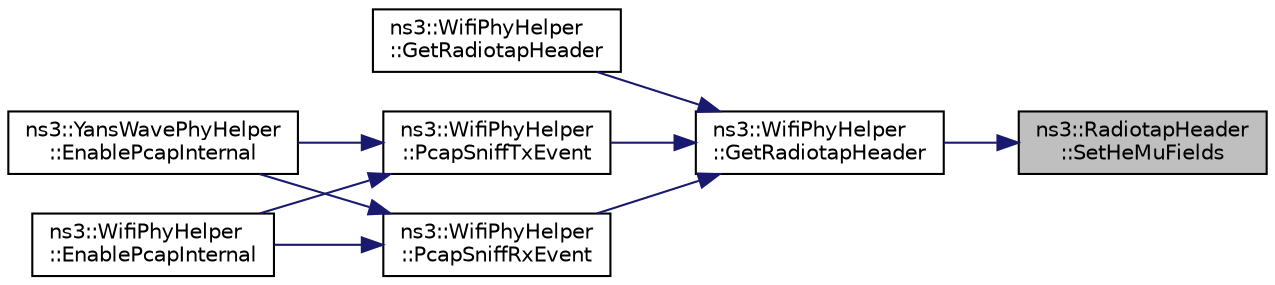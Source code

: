 digraph "ns3::RadiotapHeader::SetHeMuFields"
{
 // LATEX_PDF_SIZE
  edge [fontname="Helvetica",fontsize="10",labelfontname="Helvetica",labelfontsize="10"];
  node [fontname="Helvetica",fontsize="10",shape=record];
  rankdir="RL";
  Node1 [label="ns3::RadiotapHeader\l::SetHeMuFields",height=0.2,width=0.4,color="black", fillcolor="grey75", style="filled", fontcolor="black",tooltip="Set the HE MU fields."];
  Node1 -> Node2 [dir="back",color="midnightblue",fontsize="10",style="solid",fontname="Helvetica"];
  Node2 [label="ns3::WifiPhyHelper\l::GetRadiotapHeader",height=0.2,width=0.4,color="black", fillcolor="white", style="filled",URL="$classns3_1_1_wifi_phy_helper.html#ad81031ab5a8a49fe4d1c70d930cd2b76",tooltip="Get the Radiotap header for a transmitted packet."];
  Node2 -> Node3 [dir="back",color="midnightblue",fontsize="10",style="solid",fontname="Helvetica"];
  Node3 [label="ns3::WifiPhyHelper\l::GetRadiotapHeader",height=0.2,width=0.4,color="black", fillcolor="white", style="filled",URL="$classns3_1_1_wifi_phy_helper.html#a7dbbfd397caab143c64dddff01c5eaea",tooltip="Get the Radiotap header for a received packet."];
  Node2 -> Node4 [dir="back",color="midnightblue",fontsize="10",style="solid",fontname="Helvetica"];
  Node4 [label="ns3::WifiPhyHelper\l::PcapSniffRxEvent",height=0.2,width=0.4,color="black", fillcolor="white", style="filled",URL="$classns3_1_1_wifi_phy_helper.html#a734d8335af5fb3db2e93a80195faccea",tooltip=" "];
  Node4 -> Node5 [dir="back",color="midnightblue",fontsize="10",style="solid",fontname="Helvetica"];
  Node5 [label="ns3::YansWavePhyHelper\l::EnablePcapInternal",height=0.2,width=0.4,color="black", fillcolor="white", style="filled",URL="$classns3_1_1_yans_wave_phy_helper.html#a6bcc70f08dc2e44676089f334c4345b0",tooltip="Enable pcap output the indicated net device."];
  Node4 -> Node6 [dir="back",color="midnightblue",fontsize="10",style="solid",fontname="Helvetica"];
  Node6 [label="ns3::WifiPhyHelper\l::EnablePcapInternal",height=0.2,width=0.4,color="black", fillcolor="white", style="filled",URL="$classns3_1_1_wifi_phy_helper.html#a1d0dc819ef2e257409b6b84924d07085",tooltip="Enable pcap output the indicated net device."];
  Node2 -> Node7 [dir="back",color="midnightblue",fontsize="10",style="solid",fontname="Helvetica"];
  Node7 [label="ns3::WifiPhyHelper\l::PcapSniffTxEvent",height=0.2,width=0.4,color="black", fillcolor="white", style="filled",URL="$classns3_1_1_wifi_phy_helper.html#a983a6502e5ec27e6da024b0db012704e",tooltip=" "];
  Node7 -> Node5 [dir="back",color="midnightblue",fontsize="10",style="solid",fontname="Helvetica"];
  Node7 -> Node6 [dir="back",color="midnightblue",fontsize="10",style="solid",fontname="Helvetica"];
}
